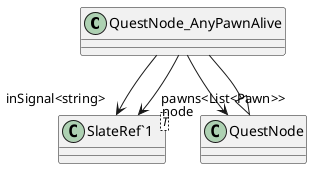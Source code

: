 @startuml
class QuestNode_AnyPawnAlive {
}
class "SlateRef`1"<T> {
}
QuestNode <|-- QuestNode_AnyPawnAlive
QuestNode_AnyPawnAlive --> "inSignal<string>" "SlateRef`1"
QuestNode_AnyPawnAlive --> "pawns<List<Pawn>>" "SlateRef`1"
QuestNode_AnyPawnAlive --> "node" QuestNode
@enduml
